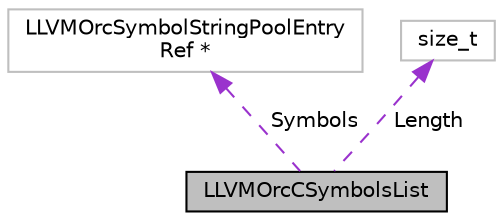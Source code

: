 digraph "LLVMOrcCSymbolsList"
{
 // LATEX_PDF_SIZE
  bgcolor="transparent";
  edge [fontname="Helvetica",fontsize="10",labelfontname="Helvetica",labelfontsize="10"];
  node [fontname="Helvetica",fontsize="10",shape=record];
  Node1 [label="LLVMOrcCSymbolsList",height=0.2,width=0.4,color="black", fillcolor="grey75", style="filled", fontcolor="black",tooltip="Represents a list of LLVMOrcSymbolStringPoolEntryRef and the associated length."];
  Node2 -> Node1 [dir="back",color="darkorchid3",fontsize="10",style="dashed",label=" Symbols" ,fontname="Helvetica"];
  Node2 [label="LLVMOrcSymbolStringPoolEntry\lRef *",height=0.2,width=0.4,color="grey75",tooltip=" "];
  Node3 -> Node1 [dir="back",color="darkorchid3",fontsize="10",style="dashed",label=" Length" ,fontname="Helvetica"];
  Node3 [label="size_t",height=0.2,width=0.4,color="grey75",tooltip=" "];
}
